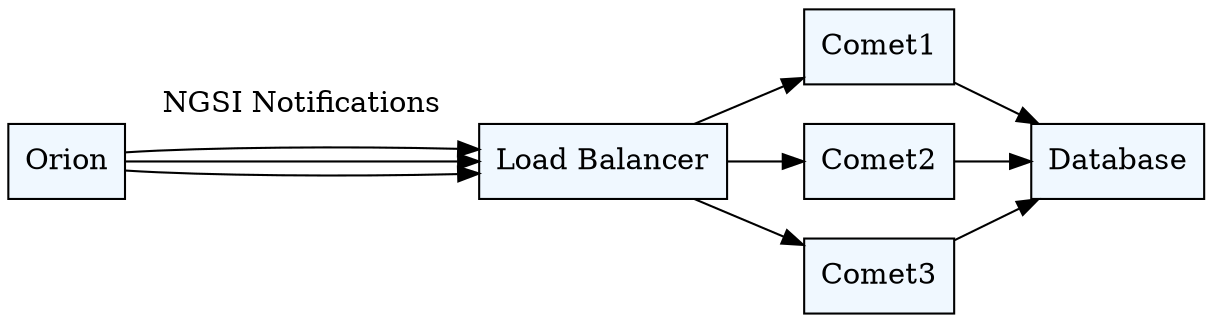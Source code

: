 digraph Cluster {
    rankdir=LR;
    compound=true;
    node [shape="record" style="filled"];
    splines=line;
    Orion [fillcolor="aliceblue"];
    "Load Balancer" [fillcolor="aliceblue"];
    Comet1 [fillcolor="aliceblue"];
    Comet2 [fillcolor="aliceblue"];
    Comet3 [fillcolor="aliceblue"];
    "Database" [fillcolor="aliceblue"];
    "Orion" -> "Load Balancer" [label="NGSI Notifications"];
    "Orion" -> "Load Balancer";
    "Orion" -> "Load Balancer";
    "Load Balancer" -> {Comet1,Comet2,Comet3};
    "Comet2" -> "Database";
    "Comet1" -> "Database";
    "Comet3" -> "Database";
}
